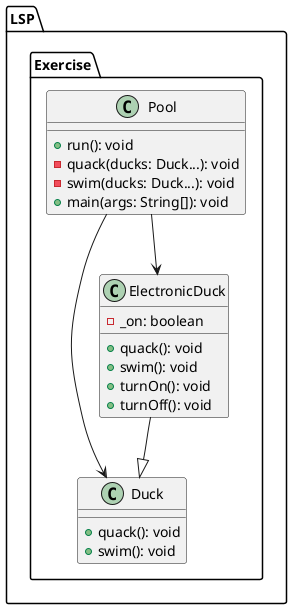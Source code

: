 @startuml exerciseClassDiagram

package LSP.Exercise {
    class Pool {
        + run(): void
        - quack(ducks: Duck...): void
        - swim(ducks: Duck...): void
        + main(args: String[]): void
    }

    class Duck {
        + quack(): void
        + swim(): void
    }

    class ElectronicDuck {
        - _on: boolean
        + quack(): void
        + swim(): void
        + turnOn(): void
        + turnOff(): void
    }
}

Pool --> Duck
Pool --> ElectronicDuck
ElectronicDuck --|> Duck

@enduml
